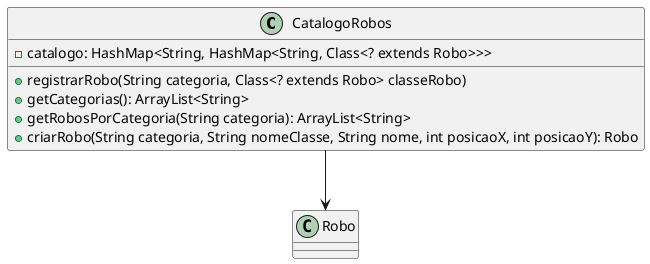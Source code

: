 @startuml
class CatalogoRobos {
    -catalogo: HashMap<String, HashMap<String, Class<? extends Robo>>>
    +registrarRobo(String categoria, Class<? extends Robo> classeRobo)
    +getCategorias(): ArrayList<String>
    +getRobosPorCategoria(String categoria): ArrayList<String>
    +criarRobo(String categoria, String nomeClasse, String nome, int posicaoX, int posicaoY): Robo
}

CatalogoRobos --> Robo
@enduml
